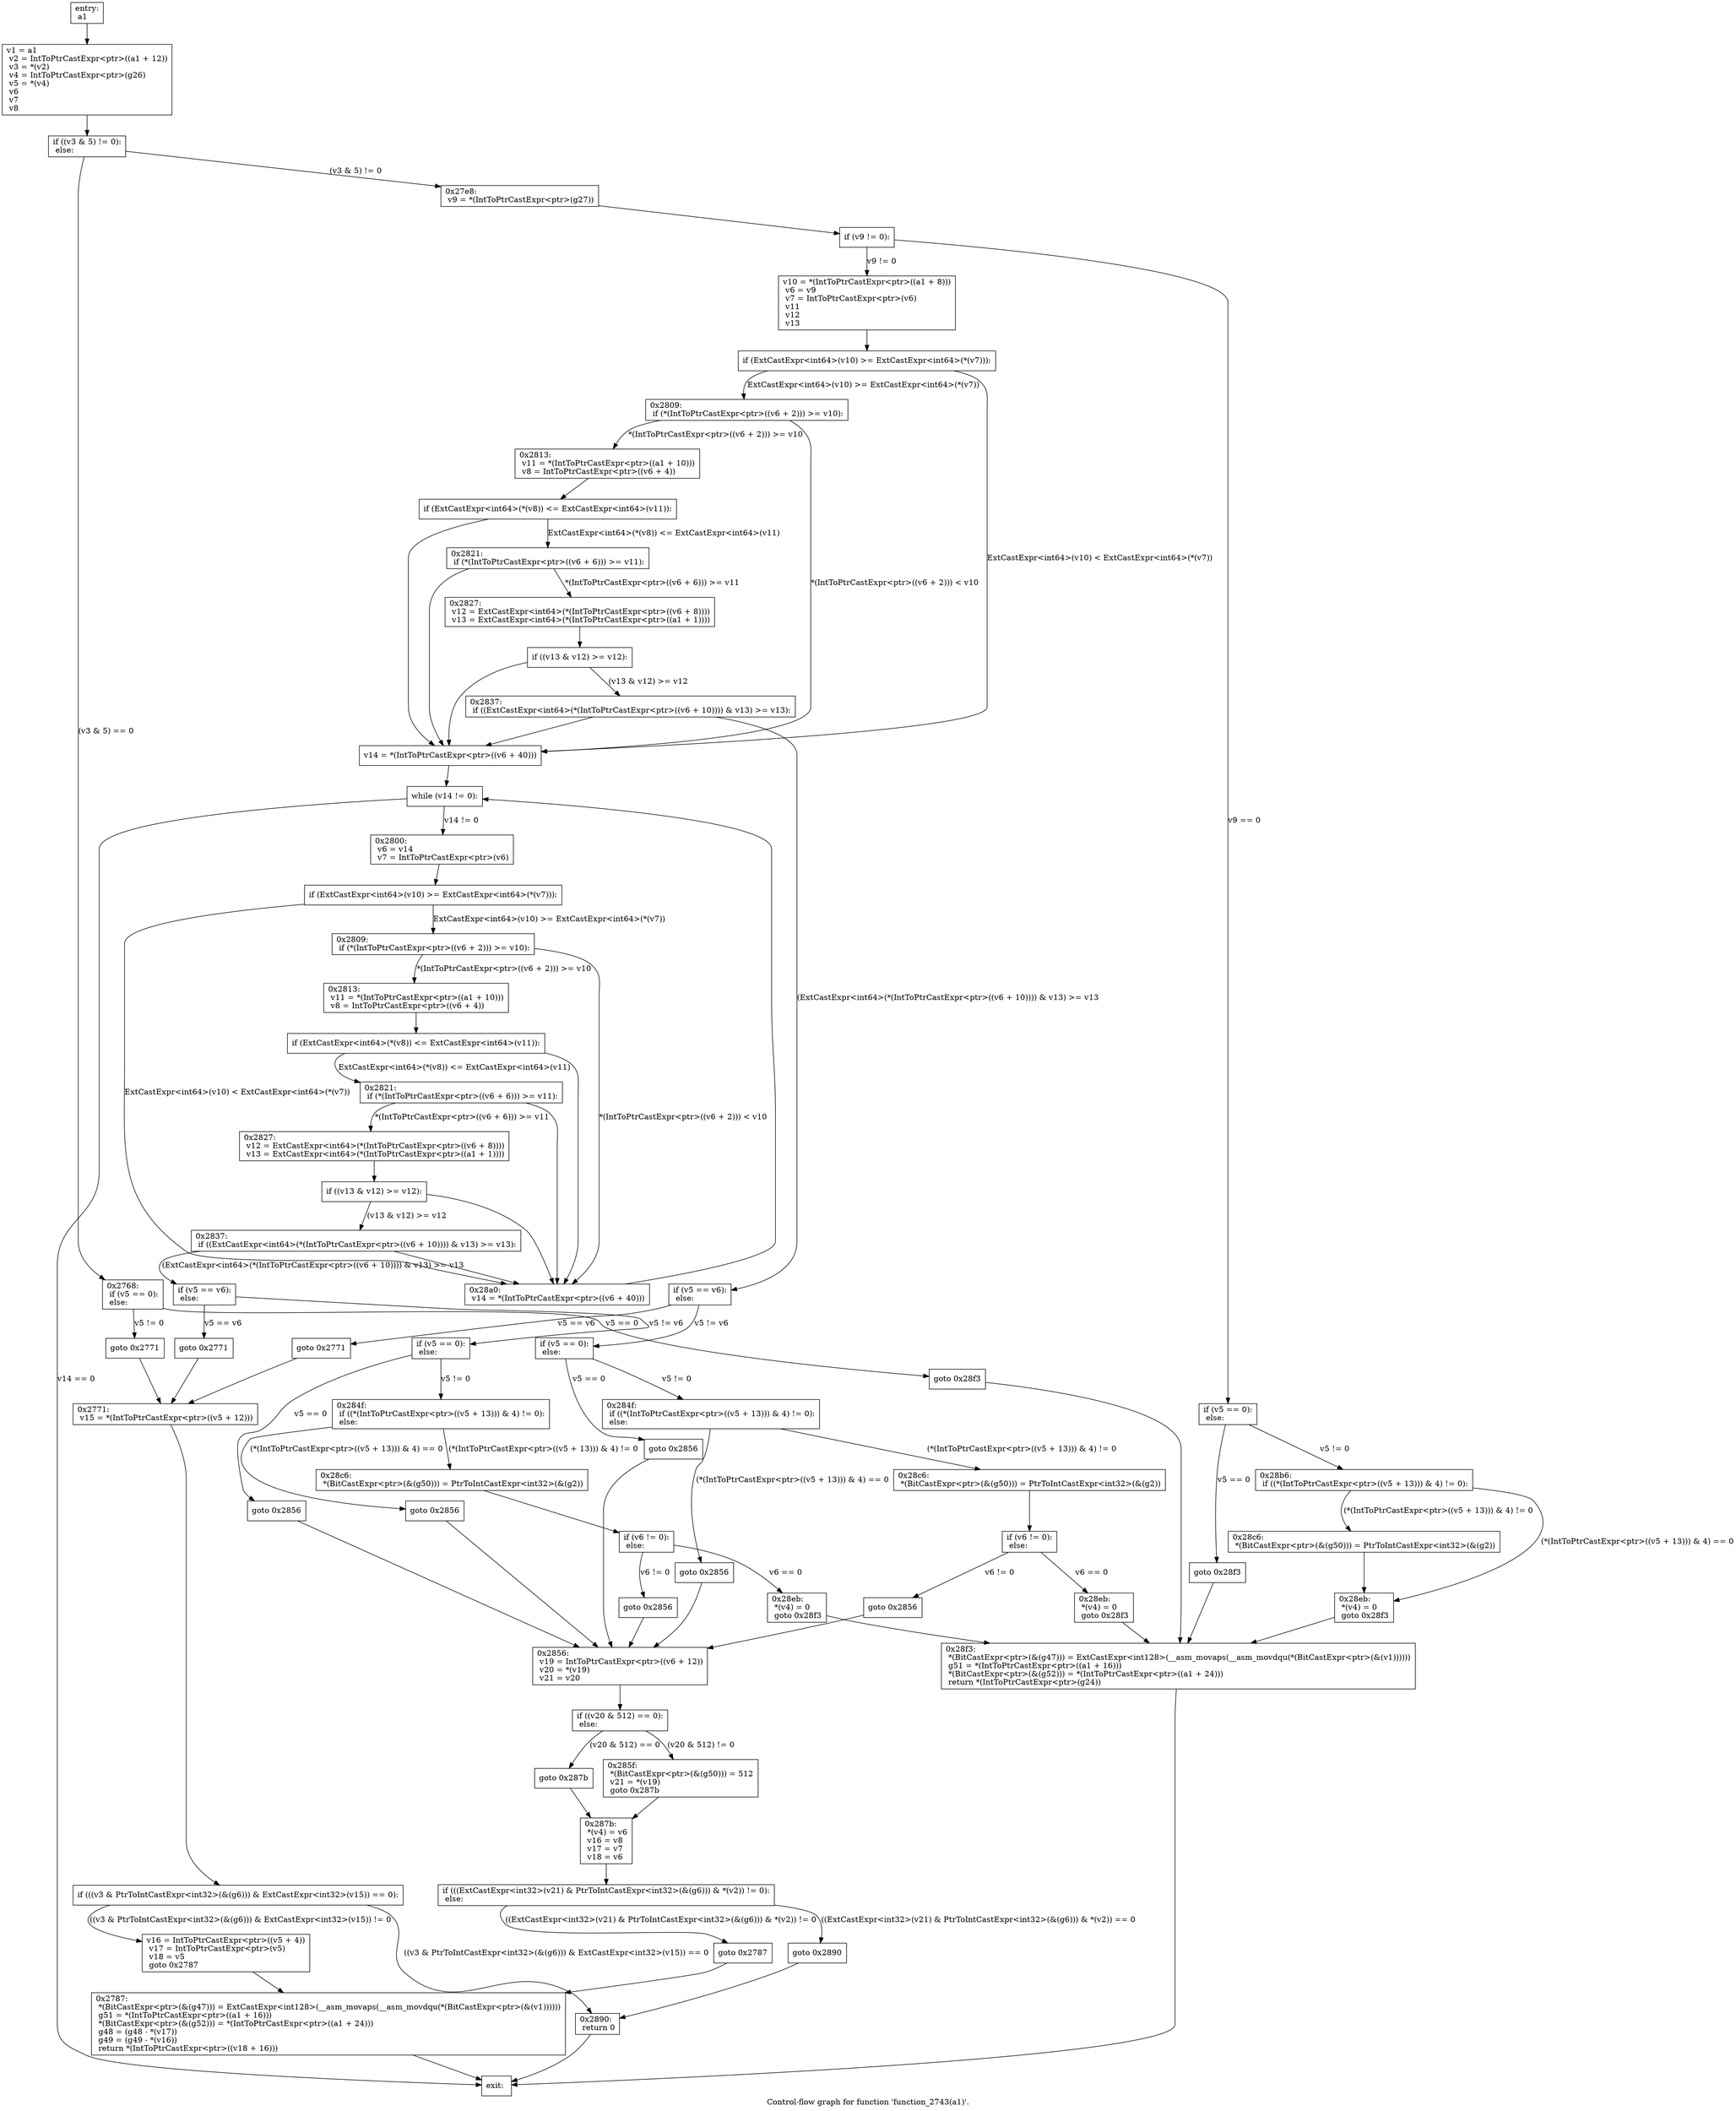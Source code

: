 digraph "Control-flow graph for function 'function_2743(a1)'." {
  label="Control-flow graph for function 'function_2743(a1)'.";
  node [shape=record];

  Node07715890 [label="{entry:\l  a1\l}"];
  Node07715890 -> Node07715530;
  Node07715530 [label="{  v1 = a1\l  v2 = IntToPtrCastExpr\<ptr\>((a1 + 12))\l  v3 = *(v2)\l  v4 = IntToPtrCastExpr\<ptr\>(g26)\l  v5 = *(v4)\l  v6\l  v7\l  v8\l}"];
  Node07715530 -> Node077156E0;
  Node077156E0 [label="{  if ((v3 & 5) != 0):\l  else:\l}"];
  Node077156E0 -> Node07715578 [label="(v3 & 5) != 0"];
  Node077156E0 -> Node077157B8 [label="(v3 & 5) == 0"];
  Node07715578 [label="{0x27e8:\l  v9 = *(IntToPtrCastExpr\<ptr\>(g27))\l}"];
  Node07715578 -> Node077158D8;
  Node077157B8 [label="{0x2768:\l  if (v5 == 0):\l  else:\l}"];
  Node077157B8 -> Node07715260 [label="v5 == 0"];
  Node077157B8 -> Node07715608 [label="v5 != 0"];
  Node077158D8 [label="{  if (v9 != 0):\l}"];
  Node077158D8 -> Node07715380 [label="v9 != 0"];
  Node077158D8 -> Node07715338 [label="v9 == 0"];
  Node07715260 [label="{  goto 0x28f3\l}"];
  Node07715260 -> Node077151D0;
  Node07715608 [label="{  goto 0x2771\l}"];
  Node07715608 -> Node07715CC8;
  Node07715380 [label="{  v10 = *(IntToPtrCastExpr\<ptr\>((a1 + 8)))\l  v6 = v9\l  v7 = IntToPtrCastExpr\<ptr\>(v6)\l  v11\l  v12\l  v13\l}"];
  Node07715380 -> Node077150B0;
  Node07715338 [label="{  if (v5 == 0):\l  else:\l}"];
  Node07715338 -> Node07715020 [label="v5 == 0"];
  Node07715338 -> Node07715068 [label="v5 != 0"];
  Node077151D0 [label="{0x28f3:\l  *(BitCastExpr\<ptr\>(&(g47))) = ExtCastExpr\<int128\>(__asm_movaps(__asm_movdqu(*(BitCastExpr\<ptr\>(&(v1))))))\l  g51 = *(IntToPtrCastExpr\<ptr\>((a1 + 16)))\l  *(BitCastExpr\<ptr\>(&(g52))) = *(IntToPtrCastExpr\<ptr\>((a1 + 24)))\l  return *(IntToPtrCastExpr\<ptr\>(g24))\l}"];
  Node077151D0 -> Node077152F0;
  Node07715CC8 [label="{0x2771:\l  v15 = *(IntToPtrCastExpr\<ptr\>((v5 + 12)))\l}"];
  Node07715CC8 -> Node07715C38;
  Node077150B0 [label="{  if (ExtCastExpr\<int64\>(v10) \>= ExtCastExpr\<int64\>(*(v7))):\l}"];
  Node077150B0 -> Node07715650 [label="ExtCastExpr\<int64\>(v10) \>= ExtCastExpr\<int64\>(*(v7))"];
  Node077150B0 -> Node077153C8 [label="ExtCastExpr\<int64\>(v10) \< ExtCastExpr\<int64\>(*(v7))"];
  Node07715020 [label="{  goto 0x28f3\l}"];
  Node07715020 -> Node077151D0;
  Node07715068 [label="{0x28b6:\l  if ((*(IntToPtrCastExpr\<ptr\>((v5 + 13))) & 4) != 0):\l}"];
  Node07715068 -> Node07715698 [label="(*(IntToPtrCastExpr\<ptr\>((v5 + 13))) & 4) != 0"];
  Node07715068 -> Node07715188 [label="(*(IntToPtrCastExpr\<ptr\>((v5 + 13))) & 4) == 0"];
  Node077152F0 [label="{exit:\l}"];
  Node07715C38 [label="{  if (((v3 & PtrToIntCastExpr\<int32\>(&(g6))) & ExtCastExpr\<int32\>(v15)) == 0):\l}"];
  Node07715C38 -> Node077159F8 [label="((v3 & PtrToIntCastExpr\<int32\>(&(g6))) & ExtCastExpr\<int32\>(v15)) == 0"];
  Node07715C38 -> Node07716148 [label="((v3 & PtrToIntCastExpr\<int32\>(&(g6))) & ExtCastExpr\<int32\>(v15)) != 0"];
  Node07715650 [label="{0x2809:\l  if (*(IntToPtrCastExpr\<ptr\>((v6 + 2))) \>= v10):\l}"];
  Node07715650 -> Node07715D58 [label="*(IntToPtrCastExpr\<ptr\>((v6 + 2))) \>= v10"];
  Node07715650 -> Node077153C8 [label="*(IntToPtrCastExpr\<ptr\>((v6 + 2))) \< v10"];
  Node077153C8 [label="{  v14 = *(IntToPtrCastExpr\<ptr\>((v6 + 40)))\l}"];
  Node077153C8 -> Node07715800;
  Node07715698 [label="{0x28c6:\l  *(BitCastExpr\<ptr\>(&(g50))) = PtrToIntCastExpr\<int32\>(&(g2))\l}"];
  Node07715698 -> Node07715188;
  Node07715188 [label="{0x28eb:\l  *(v4) = 0\l  goto 0x28f3\l}"];
  Node07715188 -> Node077151D0;
  Node077159F8 [label="{0x2890:\l  return 0\l}"];
  Node077159F8 -> Node077152F0;
  Node07716148 [label="{  v16 = IntToPtrCastExpr\<ptr\>((v5 + 4))\l  v17 = IntToPtrCastExpr\<ptr\>(v5)\l  v18 = v5\l  goto 0x2787\l}"];
  Node07716148 -> Node07715D10;
  Node07715D58 [label="{0x2813:\l  v11 = *(IntToPtrCastExpr\<ptr\>((a1 + 10)))\l  v8 = IntToPtrCastExpr\<ptr\>((v6 + 4))\l}"];
  Node07715D58 -> Node07715968;
  Node07715800 [label="{  while (v14 != 0):\l}"];
  Node07715800 -> Node07715410 [label="v14 != 0"];
  Node07715800 -> Node077152F0 [label="v14 == 0"];
  Node07715D10 [label="{0x2787:\l  *(BitCastExpr\<ptr\>(&(g47))) = ExtCastExpr\<int128\>(__asm_movaps(__asm_movdqu(*(BitCastExpr\<ptr\>(&(v1))))))\l  g51 = *(IntToPtrCastExpr\<ptr\>((a1 + 16)))\l  *(BitCastExpr\<ptr\>(&(g52))) = *(IntToPtrCastExpr\<ptr\>((a1 + 24)))\l  g48 = (g48 - *(v17))\l  g49 = (g49 - *(v16))\l  return *(IntToPtrCastExpr\<ptr\>((v18 + 16)))\l}"];
  Node07715D10 -> Node077152F0;
  Node07715968 [label="{  if (ExtCastExpr\<int64\>(*(v8)) \<= ExtCastExpr\<int64\>(v11)):\l}"];
  Node07715968 -> Node07715BF0 [label="ExtCastExpr\<int64\>(*(v8)) \<= ExtCastExpr\<int64\>(v11)"];
  Node07715968 -> Node077153C8;
  Node07715410 [label="{0x2800:\l  v6 = v14\l  v7 = IntToPtrCastExpr\<ptr\>(v6)\l}"];
  Node07715410 -> Node07715458;
  Node07715BF0 [label="{0x2821:\l  if (*(IntToPtrCastExpr\<ptr\>((v6 + 6))) \>= v11):\l}"];
  Node07715BF0 -> Node07716070 [label="*(IntToPtrCastExpr\<ptr\>((v6 + 6))) \>= v11"];
  Node07715BF0 -> Node077153C8;
  Node07715458 [label="{  if (ExtCastExpr\<int64\>(v10) \>= ExtCastExpr\<int64\>(*(v7))):\l}"];
  Node07715458 -> Node07715C80 [label="ExtCastExpr\<int64\>(v10) \>= ExtCastExpr\<int64\>(*(v7))"];
  Node07715458 -> Node07715728 [label="ExtCastExpr\<int64\>(v10) \< ExtCastExpr\<int64\>(*(v7))"];
  Node07716070 [label="{0x2827:\l  v12 = ExtCastExpr\<int64\>(*(IntToPtrCastExpr\<ptr\>((v6 + 8))))\l  v13 = ExtCastExpr\<int64\>(*(IntToPtrCastExpr\<ptr\>((a1 + 1))))\l}"];
  Node07716070 -> Node07715DA0;
  Node07715C80 [label="{0x2809:\l  if (*(IntToPtrCastExpr\<ptr\>((v6 + 2))) \>= v10):\l}"];
  Node07715C80 -> Node07715F98 [label="*(IntToPtrCastExpr\<ptr\>((v6 + 2))) \>= v10"];
  Node07715C80 -> Node07715728 [label="*(IntToPtrCastExpr\<ptr\>((v6 + 2))) \< v10"];
  Node07715728 [label="{0x28a0:\l  v14 = *(IntToPtrCastExpr\<ptr\>((v6 + 40)))\l}"];
  Node07715728 -> Node07715800;
  Node07715DA0 [label="{  if ((v13 & v12) \>= v12):\l}"];
  Node07715DA0 -> Node07715DE8 [label="(v13 & v12) \>= v12"];
  Node07715DA0 -> Node077153C8;
  Node07715F98 [label="{0x2813:\l  v11 = *(IntToPtrCastExpr\<ptr\>((a1 + 10)))\l  v8 = IntToPtrCastExpr\<ptr\>((v6 + 4))\l}"];
  Node07715F98 -> Node07715FE0;
  Node07715DE8 [label="{0x2837:\l  if ((ExtCastExpr\<int64\>(*(IntToPtrCastExpr\<ptr\>((v6 + 10)))) & v13) \>= v13):\l}"];
  Node07715DE8 -> Node07715AD0 [label="(ExtCastExpr\<int64\>(*(IntToPtrCastExpr\<ptr\>((v6 + 10)))) & v13) \>= v13"];
  Node07715DE8 -> Node077153C8;
  Node07715FE0 [label="{  if (ExtCastExpr\<int64\>(*(v8)) \<= ExtCastExpr\<int64\>(v11)):\l}"];
  Node07715FE0 -> Node077160B8 [label="ExtCastExpr\<int64\>(*(v8)) \<= ExtCastExpr\<int64\>(v11)"];
  Node07715FE0 -> Node07715728;
  Node07715AD0 [label="{  if (v5 == v6):\l  else:\l}"];
  Node07715AD0 -> Node07715B18 [label="v5 == v6"];
  Node07715AD0 -> Node07715B60 [label="v5 != v6"];
  Node077160B8 [label="{0x2821:\l  if (*(IntToPtrCastExpr\<ptr\>((v6 + 6))) \>= v11):\l}"];
  Node077160B8 -> Node07715E30 [label="*(IntToPtrCastExpr\<ptr\>((v6 + 6))) \>= v11"];
  Node077160B8 -> Node07715728;
  Node07715B18 [label="{  goto 0x2771\l}"];
  Node07715B18 -> Node07715CC8;
  Node07715B60 [label="{  if (v5 == 0):\l  else:\l}"];
  Node07715B60 -> Node07716A48 [label="v5 == 0"];
  Node07715B60 -> Node07716388 [label="v5 != 0"];
  Node07715E30 [label="{0x2827:\l  v12 = ExtCastExpr\<int64\>(*(IntToPtrCastExpr\<ptr\>((v6 + 8))))\l  v13 = ExtCastExpr\<int64\>(*(IntToPtrCastExpr\<ptr\>((a1 + 1))))\l}"];
  Node07715E30 -> Node07715E78;
  Node07716A48 [label="{  goto 0x2856\l}"];
  Node07716A48 -> Node077165C8;
  Node07716388 [label="{0x284f:\l  if ((*(IntToPtrCastExpr\<ptr\>((v5 + 13))) & 4) != 0):\l  else:\l}"];
  Node07716388 -> Node07716340 [label="(*(IntToPtrCastExpr\<ptr\>((v5 + 13))) & 4) != 0"];
  Node07716388 -> Node07716658 [label="(*(IntToPtrCastExpr\<ptr\>((v5 + 13))) & 4) == 0"];
  Node07715E78 [label="{  if ((v13 & v12) \>= v12):\l}"];
  Node07715E78 -> Node07715EC0 [label="(v13 & v12) \>= v12"];
  Node07715E78 -> Node07715728;
  Node077165C8 [label="{0x2856:\l  v19 = IntToPtrCastExpr\<ptr\>((v6 + 12))\l  v20 = *(v19)\l  v21 = v20\l}"];
  Node077165C8 -> Node07716220;
  Node07716340 [label="{0x28c6:\l  *(BitCastExpr\<ptr\>(&(g50))) = PtrToIntCastExpr\<int32\>(&(g2))\l}"];
  Node07716340 -> Node07716970;
  Node07716658 [label="{  goto 0x2856\l}"];
  Node07716658 -> Node077165C8;
  Node07715EC0 [label="{0x2837:\l  if ((ExtCastExpr\<int64\>(*(IntToPtrCastExpr\<ptr\>((v6 + 10)))) & v13) \>= v13):\l}"];
  Node07715EC0 -> Node07715BA8 [label="(ExtCastExpr\<int64\>(*(IntToPtrCastExpr\<ptr\>((v6 + 10)))) & v13) \>= v13"];
  Node07715EC0 -> Node07715728;
  Node07716220 [label="{  if ((v20 & 512) == 0):\l  else:\l}"];
  Node07716220 -> Node07716460 [label="(v20 & 512) == 0"];
  Node07716220 -> Node077164A8 [label="(v20 & 512) != 0"];
  Node07716970 [label="{  if (v6 != 0):\l  else:\l}"];
  Node07716970 -> Node07716580 [label="v6 != 0"];
  Node07716970 -> Node077166A0 [label="v6 == 0"];
  Node07715BA8 [label="{  if (v5 == v6):\l  else:\l}"];
  Node07715BA8 -> Node07716928 [label="v5 == v6"];
  Node07715BA8 -> Node07716AD8 [label="v5 != v6"];
  Node07716460 [label="{  goto 0x287b\l}"];
  Node07716460 -> Node077162F8;
  Node077164A8 [label="{0x285f:\l  *(BitCastExpr\<ptr\>(&(g50))) = 512\l  v21 = *(v19)\l  goto 0x287b\l}"];
  Node077164A8 -> Node077162F8;
  Node07716580 [label="{  goto 0x2856\l}"];
  Node07716580 -> Node077165C8;
  Node077166A0 [label="{0x28eb:\l  *(v4) = 0\l  goto 0x28f3\l}"];
  Node077166A0 -> Node077151D0;
  Node07716928 [label="{  goto 0x2771\l}"];
  Node07716928 -> Node07715CC8;
  Node07716AD8 [label="{  if (v5 == 0):\l  else:\l}"];
  Node07716AD8 -> Node077169B8 [label="v5 == 0"];
  Node07716AD8 -> Node07716610 [label="v5 != 0"];
  Node077162F8 [label="{0x287b:\l  *(v4) = v6\l  v16 = v8\l  v17 = v7\l  v18 = v6\l}"];
  Node077162F8 -> Node07716418;
  Node077169B8 [label="{  goto 0x2856\l}"];
  Node077169B8 -> Node077165C8;
  Node07716610 [label="{0x284f:\l  if ((*(IntToPtrCastExpr\<ptr\>((v5 + 13))) & 4) != 0):\l  else:\l}"];
  Node07716610 -> Node07716778 [label="(*(IntToPtrCastExpr\<ptr\>((v5 + 13))) & 4) != 0"];
  Node07716610 -> Node07716850 [label="(*(IntToPtrCastExpr\<ptr\>((v5 + 13))) & 4) == 0"];
  Node07716418 [label="{  if (((ExtCastExpr\<int32\>(v21) & PtrToIntCastExpr\<int32\>(&(g6))) & *(v2)) != 0):\l  else:\l}"];
  Node07716418 -> Node077164F0 [label="((ExtCastExpr\<int32\>(v21) & PtrToIntCastExpr\<int32\>(&(g6))) & *(v2)) != 0"];
  Node07716418 -> Node07716538 [label="((ExtCastExpr\<int32\>(v21) & PtrToIntCastExpr\<int32\>(&(g6))) & *(v2)) == 0"];
  Node07716778 [label="{0x28c6:\l  *(BitCastExpr\<ptr\>(&(g50))) = PtrToIntCastExpr\<int32\>(&(g2))\l}"];
  Node07716778 -> Node077167C0;
  Node07716850 [label="{  goto 0x2856\l}"];
  Node07716850 -> Node077165C8;
  Node077164F0 [label="{  goto 0x2787\l}"];
  Node077164F0 -> Node07715D10;
  Node07716538 [label="{  goto 0x2890\l}"];
  Node07716538 -> Node077159F8;
  Node077167C0 [label="{  if (v6 != 0):\l  else:\l}"];
  Node077167C0 -> Node07717150 [label="v6 != 0"];
  Node077167C0 -> Node07716EC8 [label="v6 == 0"];
  Node07717150 [label="{  goto 0x2856\l}"];
  Node07717150 -> Node077165C8;
  Node07716EC8 [label="{0x28eb:\l  *(v4) = 0\l  goto 0x28f3\l}"];
  Node07716EC8 -> Node077151D0;

}
